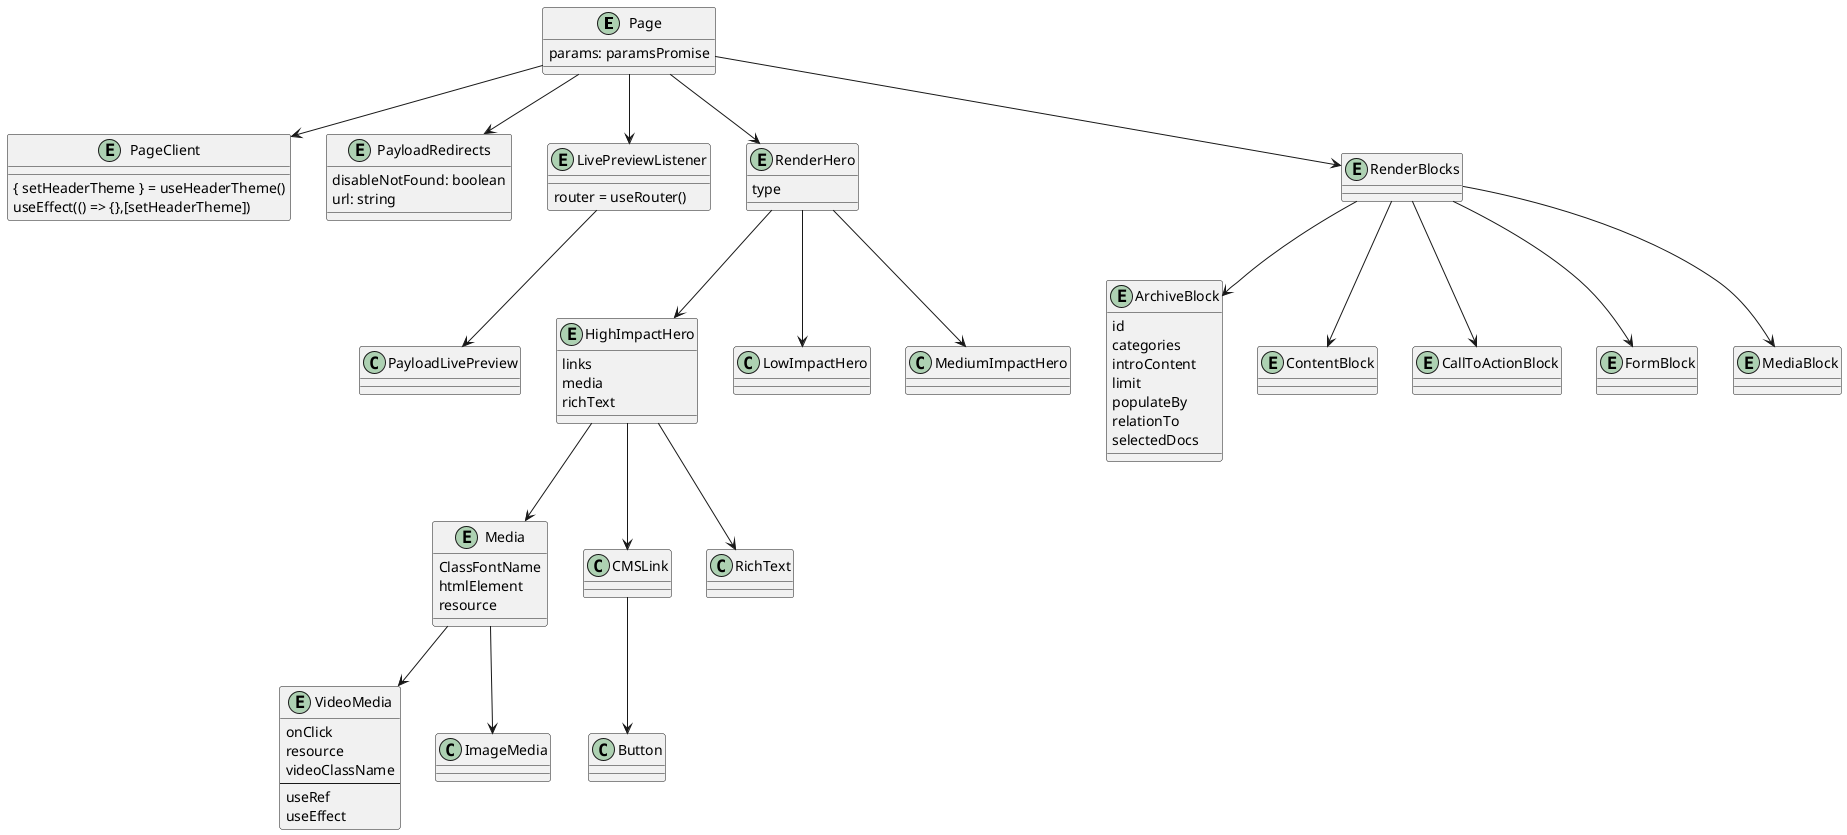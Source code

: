 @startuml homepage
entity Page {
  params: paramsPromise
}
entity PageClient {
  { setHeaderTheme } = useHeaderTheme()
  useEffect(() => {},[setHeaderTheme])
}
entity PayloadRedirects {
  disableNotFound: boolean
  url: string
}
entity LivePreviewListener {
  router = useRouter()
}
entity RenderHero {
  type
}
entity HighImpactHero {
  links
  media
  richText
}

entity Media {
  ClassFontName
  htmlElement
  resource
}

entity VideoMedia {
  onClick
  resource
  videoClassName
  --
  useRef
  useEffect
}
entity RenderBlocks
entity ArchiveBlock {
  id
  categories
  introContent
  limit
  populateBy
  relationTo
  selectedDocs
}
entity ContentBlock
entity CallToActionBlock
entity FormBlock
entity MediaBlock


Page --> PageClient
Page --> PayloadRedirects
Page --> LivePreviewListener
Page --> RenderHero
RenderHero --> HighImpactHero
RenderHero --> LowImpactHero
RenderHero --> MediumImpactHero
HighImpactHero --> CMSLink
CMSLink --> Button
HighImpactHero --> Media
Media --> VideoMedia
Media --> ImageMedia
HighImpactHero --> RichText
Page --> RenderBlocks
RenderBlocks --> ArchiveBlock
RenderBlocks --> ContentBlock
RenderBlocks --> CallToActionBlock
RenderBlocks --> FormBlock
RenderBlocks --> MediaBlock
LivePreviewListener --> PayloadLivePreview

@enduml